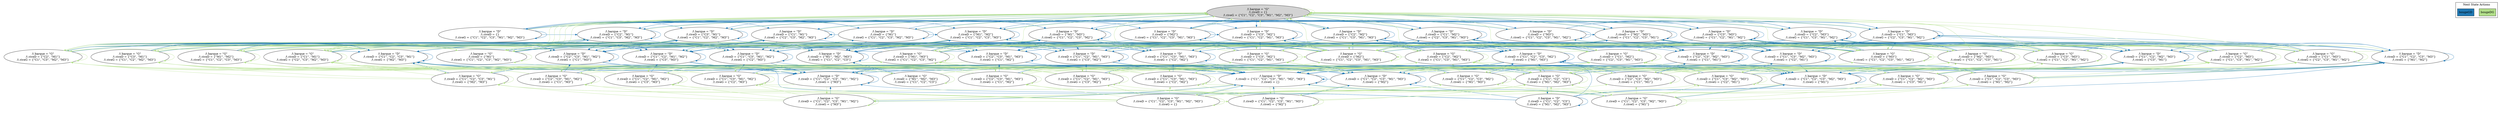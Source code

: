 strict digraph DiskGraph {
edge [colorscheme="paired12"]
nodesep=0.35;
subgraph cluster_graph {
color="white";
1812451801593683601 [label="/\\ barque = \"G\"\n/\\ riveD = {}\n/\\ riveG = {\"C1\", \"C2\", \"C3\", \"M1\", \"M2\", \"M3\"}",style = filled]
1812451801593683601 -> 5195412848097885303 [label="",color="2",fontcolor="2"];
5195412848097885303 [label="/\\ barque = \"D\"\n/\\ riveD = {}\n/\\ riveG = {\"C1\", \"C2\", \"C3\", \"M1\", \"M2\", \"M3\"}"];
1812451801593683601 -> 1812451801593683601 [label="",color="3",fontcolor="3"];
1812451801593683601 -> 812637127937043415 [label="",color="2",fontcolor="2"];
812637127937043415 [label="/\\ barque = \"D\"\n/\\ riveD = {\"M1\"}\n/\\ riveG = {\"C1\", \"C2\", \"C3\", \"M2\", \"M3\"}"];
1812451801593683601 -> -3560239528582598398 [label="",color="2",fontcolor="2"];
-3560239528582598398 [label="/\\ barque = \"D\"\n/\\ riveD = {\"M2\"}\n/\\ riveG = {\"C1\", \"C2\", \"C3\", \"M1\", \"M3\"}"];
1812451801593683601 -> -5456901816222444617 [label="",color="2",fontcolor="2"];
-5456901816222444617 [label="/\\ barque = \"D\"\n/\\ riveD = {\"M3\"}\n/\\ riveG = {\"C1\", \"C2\", \"C3\", \"M1\", \"M2\"}"];
1812451801593683601 -> 2079539568217136078 [label="",color="2",fontcolor="2"];
2079539568217136078 [label="/\\ barque = \"D\"\n/\\ riveD = {\"C1\", \"M1\"}\n/\\ riveG = {\"C2\", \"C3\", \"M2\", \"M3\"}"];
1812451801593683601 -> -7659224670922747700 [label="",color="2",fontcolor="2"];
-7659224670922747700 [label="/\\ barque = \"D\"\n/\\ riveD = {\"C1\", \"M2\"}\n/\\ riveG = {\"C2\", \"C3\", \"M1\", \"M3\"}"];
1812451801593683601 -> 1619206099204403101 [label="",color="2",fontcolor="2"];
1619206099204403101 [label="/\\ barque = \"D\"\n/\\ riveD = {\"C1\", \"M3\"}\n/\\ riveG = {\"C2\", \"C3\", \"M1\", \"M2\"}"];
1812451801593683601 -> 8028431012519336006 [label="",color="2",fontcolor="2"];
8028431012519336006 [label="/\\ barque = \"D\"\n/\\ riveD = {\"C2\", \"M1\"}\n/\\ riveG = {\"C1\", \"C3\", \"M2\", \"M3\"}"];
1812451801593683601 -> -1872860836381355196 [label="",color="2",fontcolor="2"];
-1872860836381355196 [label="/\\ barque = \"D\"\n/\\ riveD = {\"C2\", \"M2\"}\n/\\ riveG = {\"C1\", \"C3\", \"M1\", \"M3\"}"];
1812451801593683601 -> 7335842754636491797 [label="",color="2",fontcolor="2"];
7335842754636491797 [label="/\\ barque = \"D\"\n/\\ riveD = {\"C2\", \"M3\"}\n/\\ riveG = {\"C1\", \"C3\", \"M1\", \"M2\"}"];
1812451801593683601 -> 8928681849783377675 [label="",color="2",fontcolor="2"];
8928681849783377675 [label="/\\ barque = \"D\"\n/\\ riveD = {\"C3\", \"M1\"}\n/\\ riveG = {\"C1\", \"C2\", \"M2\", \"M3\"}"];
1812451801593683601 -> -972221906409319415 [label="",color="2",fontcolor="2"];
-972221906409319415 [label="/\\ barque = \"D\"\n/\\ riveD = {\"C3\", \"M2\"}\n/\\ riveG = {\"C1\", \"C2\", \"M1\", \"M3\"}"];
1812451801593683601 -> 8164355080646699864 [label="",color="2",fontcolor="2"];
8164355080646699864 [label="/\\ barque = \"D\"\n/\\ riveD = {\"C3\", \"M3\"}\n/\\ riveG = {\"C1\", \"C2\", \"M1\", \"M2\"}"];
1812451801593683601 -> -7174095263934634524 [label="",color="2",fontcolor="2"];
-7174095263934634524 [label="/\\ barque = \"D\"\n/\\ riveD = {\"M1\", \"M2\"}\n/\\ riveG = {\"C1\", \"C2\", \"C3\", \"M3\"}"];
1812451801593683601 -> 2286732112597457589 [label="",color="2",fontcolor="2"];
2286732112597457589 [label="/\\ barque = \"D\"\n/\\ riveD = {\"M1\", \"M3\"}\n/\\ riveG = {\"C1\", \"C2\", \"C3\", \"M2\"}"];
1812451801593683601 -> -8013367853099975318 [label="",color="2",fontcolor="2"];
-8013367853099975318 [label="/\\ barque = \"D\"\n/\\ riveD = {\"M2\", \"M3\"}\n/\\ riveG = {\"C1\", \"C2\", \"C3\", \"M1\"}"];
812637127937043415 -> 812637127937043415 [label="",color="2",fontcolor="2"];
5195412848097885303 -> 5195412848097885303 [label="",color="2",fontcolor="2"];
5195412848097885303 -> 1812451801593683601 [label="",color="3",fontcolor="3"];
5195412848097885303 -> 812637127937043415 [label="",color="2",fontcolor="2"];
5195412848097885303 -> -3560239528582598398 [label="",color="2",fontcolor="2"];
5195412848097885303 -> -5456901816222444617 [label="",color="2",fontcolor="2"];
5195412848097885303 -> 2079539568217136078 [label="",color="2",fontcolor="2"];
5195412848097885303 -> -7659224670922747700 [label="",color="2",fontcolor="2"];
5195412848097885303 -> 1619206099204403101 [label="",color="2",fontcolor="2"];
812637127937043415 -> 6519486110847387953 [label="",color="3",fontcolor="3"];
6519486110847387953 [label="/\\ barque = \"G\"\n/\\ riveD = {\"M1\"}\n/\\ riveG = {\"C1\", \"C2\", \"C3\", \"M2\", \"M3\"}"];
812637127937043415 -> 2079539568217136078 [label="",color="2",fontcolor="2"];
812637127937043415 -> 8028431012519336006 [label="",color="2",fontcolor="2"];
812637127937043415 -> 8928681849783377675 [label="",color="2",fontcolor="2"];
812637127937043415 -> 1812451801593683601 [label="",color="3",fontcolor="3"];
812637127937043415 -> -7174095263934634524 [label="",color="2",fontcolor="2"];
812637127937043415 -> 2286732112597457589 [label="",color="2",fontcolor="2"];
812637127937043415 -> -8400162455336882115 [label="",color="2",fontcolor="2"];
-8400162455336882115 [label="/\\ barque = \"D\"\n/\\ riveD = {\"M1\", \"M2\", \"M3\"}\n/\\ riveG = {\"C1\", \"C2\", \"C3\"}"];
-3560239528582598398 -> -3560239528582598398 [label="",color="2",fontcolor="2"];
-3560239528582598398 -> -6941821396870081564 [label="",color="3",fontcolor="3"];
-6941821396870081564 [label="/\\ barque = \"G\"\n/\\ riveD = {\"M2\"}\n/\\ riveG = {\"C1\", \"C2\", \"C3\", \"M1\", \"M3\"}"];
-3560239528582598398 -> -7659224670922747700 [label="",color="2",fontcolor="2"];
-3560239528582598398 -> -1872860836381355196 [label="",color="2",fontcolor="2"];
-3560239528582598398 -> -972221906409319415 [label="",color="2",fontcolor="2"];
-3560239528582598398 -> -7174095263934634524 [label="",color="2",fontcolor="2"];
-3560239528582598398 -> 1812451801593683601 [label="",color="3",fontcolor="3"];
5195412848097885303 -> 8028431012519336006 [label="",color="2",fontcolor="2"];
-3560239528582598398 -> -8013367853099975318 [label="",color="2",fontcolor="2"];
5195412848097885303 -> -1872860836381355196 [label="",color="2",fontcolor="2"];
5195412848097885303 -> 7335842754636491797 [label="",color="2",fontcolor="2"];
5195412848097885303 -> 8928681849783377675 [label="",color="2",fontcolor="2"];
5195412848097885303 -> -972221906409319415 [label="",color="2",fontcolor="2"];
5195412848097885303 -> 8164355080646699864 [label="",color="2",fontcolor="2"];
-3560239528582598398 -> -8400162455336882115 [label="",color="2",fontcolor="2"];
-5456901816222444617 -> -5456901816222444617 [label="",color="2",fontcolor="2"];
-5456901816222444617 -> -1910652626383572655 [label="",color="3",fontcolor="3"];
-1910652626383572655 [label="/\\ barque = \"G\"\n/\\ riveD = {\"M3\"}\n/\\ riveG = {\"C1\", \"C2\", \"C3\", \"M1\", \"M2\"}"];
-5456901816222444617 -> 1619206099204403101 [label="",color="2",fontcolor="2"];
-5456901816222444617 -> 7335842754636491797 [label="",color="2",fontcolor="2"];
-5456901816222444617 -> 8164355080646699864 [label="",color="2",fontcolor="2"];
5195412848097885303 -> -7174095263934634524 [label="",color="2",fontcolor="2"];
-5456901816222444617 -> 2286732112597457589 [label="",color="2",fontcolor="2"];
5195412848097885303 -> 2286732112597457589 [label="",color="2",fontcolor="2"];
-5456901816222444617 -> -8013367853099975318 [label="",color="2",fontcolor="2"];
5195412848097885303 -> -8013367853099975318 [label="",color="2",fontcolor="2"];
-5456901816222444617 -> 1812451801593683601 [label="",color="3",fontcolor="3"];
2079539568217136078 -> 2079539568217136078 [label="",color="2",fontcolor="2"];
2079539568217136078 -> 5612273497841498408 [label="",color="3",fontcolor="3"];
5612273497841498408 [label="/\\ barque = \"G\"\n/\\ riveD = {\"C1\", \"M1\"}\n/\\ riveG = {\"C2\", \"C3\", \"M2\", \"M3\"}"];
2079539568217136078 -> 6519486110847387953 [label="",color="3",fontcolor="3"];
-5456901816222444617 -> -8400162455336882115 [label="",color="2",fontcolor="2"];
-7659224670922747700 -> -7659224670922747700 [label="",color="2",fontcolor="2"];
-7659224670922747700 -> -4284549942810234326 [label="",color="3",fontcolor="3"];
-4284549942810234326 [label="/\\ barque = \"G\"\n/\\ riveD = {\"C1\", \"M2\"}\n/\\ riveG = {\"C2\", \"C3\", \"M1\", \"M3\"}"];
2079539568217136078 -> 1812451801593683601 [label="",color="3",fontcolor="3"];
-7659224670922747700 -> -6941821396870081564 [label="",color="3",fontcolor="3"];
2079539568217136078 -> -5697615957082949813 [label="",color="2",fontcolor="2"];
-5697615957082949813 [label="/\\ barque = \"D\"\n/\\ riveD = {\"C1\", \"C2\", \"C3\", \"M1\"}\n/\\ riveG = {\"M2\", \"M3\"}"];
2079539568217136078 -> -188754916351336833 [label="",color="2",fontcolor="2"];
-188754916351336833 [label="/\\ barque = \"D\"\n/\\ riveD = {\"C1\", \"C2\", \"M1\", \"M2\"}\n/\\ riveG = {\"C3\", \"M3\"}"];
-7659224670922747700 -> 1812451801593683601 [label="",color="3",fontcolor="3"];
2079539568217136078 -> -3023871213361130089 [label="",color="2",fontcolor="2"];
-3023871213361130089 [label="/\\ barque = \"D\"\n/\\ riveD = {\"C1\", \"C2\", \"M1\", \"M3\"}\n/\\ riveG = {\"C3\", \"M2\"}"];
-7659224670922747700 -> -8651391469705341319 [label="",color="2",fontcolor="2"];
-8651391469705341319 [label="/\\ barque = \"D\"\n/\\ riveD = {\"C1\", \"C2\", \"C3\", \"M2\"}\n/\\ riveG = {\"M1\", \"M3\"}"];
2079539568217136078 -> -8810946204973082495 [label="",color="2",fontcolor="2"];
-8810946204973082495 [label="/\\ barque = \"D\"\n/\\ riveD = {\"C1\", \"C3\", \"M1\", \"M2\"}\n/\\ riveG = {\"C2\", \"M3\"}"];
-7659224670922747700 -> -188754916351336833 [label="",color="2",fontcolor="2"];
2079539568217136078 -> -5849790693327678615 [label="",color="2",fontcolor="2"];
-5849790693327678615 [label="/\\ barque = \"D\"\n/\\ riveD = {\"C1\", \"C3\", \"M1\", \"M3\"}\n/\\ riveG = {\"C2\", \"M2\"}"];
-7659224670922747700 -> -6712381487594827139 [label="",color="2",fontcolor="2"];
-6712381487594827139 [label="/\\ barque = \"D\"\n/\\ riveD = {\"C1\", \"C2\", \"M2\", \"M3\"}\n/\\ riveG = {\"C3\", \"M1\"}"];
-7659224670922747700 -> -8810946204973082495 [label="",color="2",fontcolor="2"];
-7659224670922747700 -> -2738039153747471229 [label="",color="2",fontcolor="2"];
-2738039153747471229 [label="/\\ barque = \"D\"\n/\\ riveD = {\"C1\", \"C3\", \"M2\", \"M3\"}\n/\\ riveG = {\"C2\", \"M1\"}"];
1619206099204403101 -> 1619206099204403101 [label="",color="2",fontcolor="2"];
1619206099204403101 -> 5135894012848541051 [label="",color="3",fontcolor="3"];
5135894012848541051 [label="/\\ barque = \"G\"\n/\\ riveD = {\"C1\", \"M3\"}\n/\\ riveG = {\"C2\", \"C3\", \"M1\", \"M2\"}"];
1619206099204403101 -> -1910652626383572655 [label="",color="3",fontcolor="3"];
8028431012519336006 -> 8028431012519336006 [label="",color="2",fontcolor="2"];
8028431012519336006 -> 4491346956918733472 [label="",color="3",fontcolor="3"];
4491346956918733472 [label="/\\ barque = \"G\"\n/\\ riveD = {\"C2\", \"M1\"}\n/\\ riveG = {\"C1\", \"C3\", \"M2\", \"M3\"}"];
8028431012519336006 -> 6519486110847387953 [label="",color="3",fontcolor="3"];
1619206099204403101 -> 1812451801593683601 [label="",color="3",fontcolor="3"];
1619206099204403101 -> -6009930506436616815 [label="",color="2",fontcolor="2"];
-6009930506436616815 [label="/\\ barque = \"D\"\n/\\ riveD = {\"C1\", \"C2\", \"C3\", \"M3\"}\n/\\ riveG = {\"M1\", \"M2\"}"];
8028431012519336006 -> -5697615957082949813 [label="",color="2",fontcolor="2"];
1619206099204403101 -> -3023871213361130089 [label="",color="2",fontcolor="2"];
8028431012519336006 -> -188754916351336833 [label="",color="2",fontcolor="2"];
8028431012519336006 -> -3023871213361130089 [label="",color="2",fontcolor="2"];
8028431012519336006 -> 1812451801593683601 [label="",color="3",fontcolor="3"];
1619206099204403101 -> -6712381487594827139 [label="",color="2",fontcolor="2"];
8028431012519336006 -> 4641336757201945172 [label="",color="2",fontcolor="2"];
4641336757201945172 [label="/\\ barque = \"D\"\n/\\ riveD = {\"C2\", \"C3\", \"M1\", \"M2\"}\n/\\ riveG = {\"C1\", \"M3\"}"];
1619206099204403101 -> -5849790693327678615 [label="",color="2",fontcolor="2"];
8028431012519336006 -> 7710499497204107708 [label="",color="2",fontcolor="2"];
7710499497204107708 [label="/\\ barque = \"D\"\n/\\ riveD = {\"C2\", \"C3\", \"M1\", \"M3\"}\n/\\ riveG = {\"C1\", \"M2\"}"];
1619206099204403101 -> -2738039153747471229 [label="",color="2",fontcolor="2"];
-1872860836381355196 -> -1872860836381355196 [label="",color="2",fontcolor="2"];
-1872860836381355196 -> -5243159980137090654 [label="",color="3",fontcolor="3"];
-5243159980137090654 [label="/\\ barque = \"G\"\n/\\ riveD = {\"C2\", \"M2\"}\n/\\ riveG = {\"C1\", \"C3\", \"M1\", \"M3\"}"];
7335842754636491797 -> 7335842754636491797 [label="",color="2",fontcolor="2"];
-1872860836381355196 -> -6941821396870081564 [label="",color="3",fontcolor="3"];
7335842754636491797 -> 3814805228313038579 [label="",color="3",fontcolor="3"];
3814805228313038579 [label="/\\ barque = \"G\"\n/\\ riveD = {\"C2\", \"M3\"}\n/\\ riveG = {\"C1\", \"C3\", \"M1\", \"M2\"}"];
7335842754636491797 -> -1910652626383572655 [label="",color="3",fontcolor="3"];
-1872860836381355196 -> -8651391469705341319 [label="",color="2",fontcolor="2"];
-1872860836381355196 -> -188754916351336833 [label="",color="2",fontcolor="2"];
7335842754636491797 -> -6009930506436616815 [label="",color="2",fontcolor="2"];
-1872860836381355196 -> -6712381487594827139 [label="",color="2",fontcolor="2"];
7335842754636491797 -> -3023871213361130089 [label="",color="2",fontcolor="2"];
-1872860836381355196 -> 1812451801593683601 [label="",color="3",fontcolor="3"];
7335842754636491797 -> -6712381487594827139 [label="",color="2",fontcolor="2"];
-1872860836381355196 -> 4641336757201945172 [label="",color="2",fontcolor="2"];
7335842754636491797 -> 1812451801593683601 [label="",color="3",fontcolor="3"];
7335842754636491797 -> 7710499497204107708 [label="",color="2",fontcolor="2"];
-1872860836381355196 -> 2292591480490544726 [label="",color="2",fontcolor="2"];
2292591480490544726 [label="/\\ barque = \"D\"\n/\\ riveD = {\"C2\", \"C3\", \"M2\", \"M3\"}\n/\\ riveG = {\"C1\", \"M1\"}"];
7335842754636491797 -> 2292591480490544726 [label="",color="2",fontcolor="2"];
8928681849783377675 -> 8928681849783377675 [label="",color="2",fontcolor="2"];
-972221906409319415 -> -972221906409319415 [label="",color="2",fontcolor="2"];
8928681849783377675 -> 3087151491825090029 [label="",color="3",fontcolor="3"];
3087151491825090029 [label="/\\ barque = \"G\"\n/\\ riveD = {\"C3\", \"M1\"}\n/\\ riveG = {\"C1\", \"C2\", \"M2\", \"M3\"}"];
-972221906409319415 -> -6647534699448928529 [label="",color="3",fontcolor="3"];
-6647534699448928529 [label="/\\ barque = \"G\"\n/\\ riveD = {\"C3\", \"M2\"}\n/\\ riveG = {\"C1\", \"C2\", \"M1\", \"M3\"}"];
-972221906409319415 -> -6941821396870081564 [label="",color="3",fontcolor="3"];
-972221906409319415 -> -8651391469705341319 [label="",color="2",fontcolor="2"];
-972221906409319415 -> -8810946204973082495 [label="",color="2",fontcolor="2"];
-972221906409319415 -> -2738039153747471229 [label="",color="2",fontcolor="2"];
-972221906409319415 -> 4641336757201945172 [label="",color="2",fontcolor="2"];
-972221906409319415 -> 2292591480490544726 [label="",color="2",fontcolor="2"];
-972221906409319415 -> 1812451801593683601 [label="",color="3",fontcolor="3"];
8164355080646699864 -> 8164355080646699864 [label="",color="2",fontcolor="2"];
8928681849783377675 -> 6519486110847387953 [label="",color="3",fontcolor="3"];
8928681849783377675 -> -5697615957082949813 [label="",color="2",fontcolor="2"];
8928681849783377675 -> -8810946204973082495 [label="",color="2",fontcolor="2"];
8928681849783377675 -> -5849790693327678615 [label="",color="2",fontcolor="2"];
8928681849783377675 -> 4641336757201945172 [label="",color="2",fontcolor="2"];
8164355080646699864 -> 2338303386422069694 [label="",color="3",fontcolor="3"];
2338303386422069694 [label="/\\ barque = \"G\"\n/\\ riveD = {\"C3\", \"M3\"}\n/\\ riveG = {\"C1\", \"C2\", \"M1\", \"M2\"}"];
8928681849783377675 -> 7710499497204107708 [label="",color="2",fontcolor="2"];
8928681849783377675 -> 1812451801593683601 [label="",color="3",fontcolor="3"];
8164355080646699864 -> -1910652626383572655 [label="",color="3",fontcolor="3"];
-7174095263934634524 -> -7174095263934634524 [label="",color="2",fontcolor="2"];
-7174095263934634524 -> -3652787200828848382 [label="",color="3",fontcolor="3"];
-3652787200828848382 [label="/\\ barque = \"G\"\n/\\ riveD = {\"M1\", \"M2\"}\n/\\ riveG = {\"C1\", \"C2\", \"C3\", \"M3\"}"];
8164355080646699864 -> -6009930506436616815 [label="",color="2",fontcolor="2"];
8164355080646699864 -> -5849790693327678615 [label="",color="2",fontcolor="2"];
-7174095263934634524 -> -6941821396870081564 [label="",color="3",fontcolor="3"];
-7174095263934634524 -> 6519486110847387953 [label="",color="3",fontcolor="3"];
-7174095263934634524 -> -8400162455336882115 [label="",color="2",fontcolor="2"];
-7174095263934634524 -> -188754916351336833 [label="",color="2",fontcolor="2"];
-7174095263934634524 -> -8810946204973082495 [label="",color="2",fontcolor="2"];
-7174095263934634524 -> 4641336757201945172 [label="",color="2",fontcolor="2"];
-7174095263934634524 -> 1812451801593683601 [label="",color="3",fontcolor="3"];
2286732112597457589 -> 2286732112597457589 [label="",color="2",fontcolor="2"];
2286732112597457589 -> 5657318859154421843 [label="",color="3",fontcolor="3"];
5657318859154421843 [label="/\\ barque = \"G\"\n/\\ riveD = {\"M1\", \"M3\"}\n/\\ riveG = {\"C1\", \"C2\", \"C3\", \"M2\"}"];
2286732112597457589 -> -1910652626383572655 [label="",color="3",fontcolor="3"];
2286732112597457589 -> -8400162455336882115 [label="",color="2",fontcolor="2"];
2286732112597457589 -> 6519486110847387953 [label="",color="3",fontcolor="3"];
2286732112597457589 -> -3023871213361130089 [label="",color="2",fontcolor="2"];
2286732112597457589 -> -5849790693327678615 [label="",color="2",fontcolor="2"];
2286732112597457589 -> 7710499497204107708 [label="",color="2",fontcolor="2"];
2286732112597457589 -> 1812451801593683601 [label="",color="3",fontcolor="3"];
8164355080646699864 -> -2738039153747471229 [label="",color="2",fontcolor="2"];
8164355080646699864 -> 7710499497204107708 [label="",color="2",fontcolor="2"];
-8013367853099975318 -> -8013367853099975318 [label="",color="2",fontcolor="2"];
8164355080646699864 -> 2292591480490544726 [label="",color="2",fontcolor="2"];
-8013367853099975318 -> -4470944827345920116 [label="",color="3",fontcolor="3"];
-4470944827345920116 [label="/\\ barque = \"G\"\n/\\ riveD = {\"M2\", \"M3\"}\n/\\ riveG = {\"C1\", \"C2\", \"C3\", \"M1\"}"];
8164355080646699864 -> 1812451801593683601 [label="",color="3",fontcolor="3"];
-8013367853099975318 -> -8400162455336882115 [label="",color="2",fontcolor="2"];
-8013367853099975318 -> -1910652626383572655 [label="",color="3",fontcolor="3"];
6519486110847387953 -> 812637127937043415 [label="",color="2",fontcolor="2"];
-8013367853099975318 -> -6941821396870081564 [label="",color="3",fontcolor="3"];
-8013367853099975318 -> -6712381487594827139 [label="",color="2",fontcolor="2"];
-8013367853099975318 -> -2738039153747471229 [label="",color="2",fontcolor="2"];
-8013367853099975318 -> 2292591480490544726 [label="",color="2",fontcolor="2"];
6519486110847387953 -> 6519486110847387953 [label="",color="3",fontcolor="3"];
-8013367853099975318 -> 1812451801593683601 [label="",color="3",fontcolor="3"];
6519486110847387953 -> 2079539568217136078 [label="",color="2",fontcolor="2"];
6519486110847387953 -> 8028431012519336006 [label="",color="2",fontcolor="2"];
-8400162455336882115 -> -8400162455336882115 [label="",color="2",fontcolor="2"];
6519486110847387953 -> 8928681849783377675 [label="",color="2",fontcolor="2"];
-8400162455336882115 -> -2714984504529808677 [label="",color="3",fontcolor="3"];
-2714984504529808677 [label="/\\ barque = \"G\"\n/\\ riveD = {\"M1\", \"M2\", \"M3\"}\n/\\ riveG = {\"C1\", \"C2\", \"C3\"}"];
6519486110847387953 -> 1812451801593683601 [label="",color="3",fontcolor="3"];
6519486110847387953 -> -7174095263934634524 [label="",color="2",fontcolor="2"];
-8400162455336882115 -> -4470944827345920116 [label="",color="3",fontcolor="3"];
6519486110847387953 -> 2286732112597457589 [label="",color="2",fontcolor="2"];
-8400162455336882115 -> 5657318859154421843 [label="",color="3",fontcolor="3"];
-8400162455336882115 -> -3652787200828848382 [label="",color="3",fontcolor="3"];
6519486110847387953 -> -8400162455336882115 [label="",color="2",fontcolor="2"];
-8400162455336882115 -> -1910652626383572655 [label="",color="3",fontcolor="3"];
-8400162455336882115 -> -6941821396870081564 [label="",color="3",fontcolor="3"];
-6941821396870081564 -> -3560239528582598398 [label="",color="2",fontcolor="2"];
-8400162455336882115 -> 6519486110847387953 [label="",color="3",fontcolor="3"];
-6941821396870081564 -> -6941821396870081564 [label="",color="3",fontcolor="3"];
-6941821396870081564 -> -7659224670922747700 [label="",color="2",fontcolor="2"];
-1910652626383572655 -> -5456901816222444617 [label="",color="2",fontcolor="2"];
-6941821396870081564 -> -1872860836381355196 [label="",color="2",fontcolor="2"];
-1910652626383572655 -> -1910652626383572655 [label="",color="3",fontcolor="3"];
-6941821396870081564 -> -972221906409319415 [label="",color="2",fontcolor="2"];
-1910652626383572655 -> 1619206099204403101 [label="",color="2",fontcolor="2"];
-6941821396870081564 -> -7174095263934634524 [label="",color="2",fontcolor="2"];
-1910652626383572655 -> 7335842754636491797 [label="",color="2",fontcolor="2"];
-6941821396870081564 -> 1812451801593683601 [label="",color="3",fontcolor="3"];
-1910652626383572655 -> 8164355080646699864 [label="",color="2",fontcolor="2"];
-6941821396870081564 -> -8013367853099975318 [label="",color="2",fontcolor="2"];
-1910652626383572655 -> 2286732112597457589 [label="",color="2",fontcolor="2"];
-1910652626383572655 -> -8013367853099975318 [label="",color="2",fontcolor="2"];
-1910652626383572655 -> 1812451801593683601 [label="",color="3",fontcolor="3"];
-6941821396870081564 -> -8400162455336882115 [label="",color="2",fontcolor="2"];
5612273497841498408 -> 2079539568217136078 [label="",color="2",fontcolor="2"];
-1910652626383572655 -> -8400162455336882115 [label="",color="2",fontcolor="2"];
-4284549942810234326 -> -7659224670922747700 [label="",color="2",fontcolor="2"];
-4284549942810234326 -> -4284549942810234326 [label="",color="3",fontcolor="3"];
-4284549942810234326 -> -6941821396870081564 [label="",color="3",fontcolor="3"];
-4284549942810234326 -> 1812451801593683601 [label="",color="3",fontcolor="3"];
-4284549942810234326 -> -8651391469705341319 [label="",color="2",fontcolor="2"];
-4284549942810234326 -> -188754916351336833 [label="",color="2",fontcolor="2"];
-4284549942810234326 -> -6712381487594827139 [label="",color="2",fontcolor="2"];
-4284549942810234326 -> -8810946204973082495 [label="",color="2",fontcolor="2"];
-4284549942810234326 -> -2738039153747471229 [label="",color="2",fontcolor="2"];
-5697615957082949813 -> -5697615957082949813 [label="",color="2",fontcolor="2"];
-5697615957082949813 -> -2175010730705365587 [label="",color="3",fontcolor="3"];
-2175010730705365587 [label="/\\ barque = \"G\"\n/\\ riveD = {\"C1\", \"C2\", \"C3\", \"M1\"}\n/\\ riveG = {\"M2\", \"M3\"}"];
-5697615957082949813 -> 109512502535578202 [label="",color="3",fontcolor="3"];
109512502535578202 [label="/\\ barque = \"G\"\n/\\ riveD = {\"C1\", \"C2\", \"C3\"}\n/\\ riveG = {\"M1\", \"M2\", \"M3\"}"];
-5697615957082949813 -> -8526632903517214715 [label="",color="2",fontcolor="2"];
-8526632903517214715 [label="/\\ barque = \"D\"\n/\\ riveD = {\"C1\", \"C2\", \"C3\", \"M1\", \"M2\"}\n/\\ riveG = {\"M3\"}"];
-5697615957082949813 -> -5976241504262729446 [label="",color="2",fontcolor="2"];
-5976241504262729446 [label="/\\ barque = \"D\"\n/\\ riveD = {\"C1\", \"C2\", \"C3\", \"M1\", \"M3\"}\n/\\ riveG = {\"M2\"}"];
-5697615957082949813 -> 3087151491825090029 [label="",color="3",fontcolor="3"];
-5697615957082949813 -> 4491346956918733472 [label="",color="3",fontcolor="3"];
-5697615957082949813 -> 5612273497841498408 [label="",color="3",fontcolor="3"];
-5697615957082949813 -> 4954795667552428000 [label="",color="2",fontcolor="2"];
4954795667552428000 [label="/\\ barque = \"D\"\n/\\ riveD = {\"C1\", \"C2\", \"C3\", \"M1\", \"M2\", \"M3\"}\n/\\ riveG = {}"];
-188754916351336833 -> -188754916351336833 [label="",color="2",fontcolor="2"];
-188754916351336833 -> -6025913755779924839 [label="",color="3",fontcolor="3"];
-6025913755779924839 [label="/\\ barque = \"G\"\n/\\ riveD = {\"C1\", \"C2\", \"M1\", \"M2\"}\n/\\ riveG = {\"C3\", \"M3\"}"];
-188754916351336833 -> -8526632903517214715 [label="",color="2",fontcolor="2"];
-188754916351336833 -> -3652787200828848382 [label="",color="3",fontcolor="3"];
-188754916351336833 -> -5243159980137090654 [label="",color="3",fontcolor="3"];
-188754916351336833 -> 4491346956918733472 [label="",color="3",fontcolor="3"];
-188754916351336833 -> -4284549942810234326 [label="",color="3",fontcolor="3"];
-188754916351336833 -> 5612273497841498408 [label="",color="3",fontcolor="3"];
-188754916351336833 -> 4954795667552428000 [label="",color="2",fontcolor="2"];
5612273497841498408 -> 5612273497841498408 [label="",color="3",fontcolor="3"];
-3023871213361130089 -> -3023871213361130089 [label="",color="2",fontcolor="2"];
5612273497841498408 -> 6519486110847387953 [label="",color="3",fontcolor="3"];
-3023871213361130089 -> -8703274321171613839 [label="",color="3",fontcolor="3"];
-8703274321171613839 [label="/\\ barque = \"G\"\n/\\ riveD = {\"C1\", \"C2\", \"M1\", \"M3\"}\n/\\ riveG = {\"C3\", \"M2\"}"];
5612273497841498408 -> 1812451801593683601 [label="",color="3",fontcolor="3"];
-3023871213361130089 -> -5976241504262729446 [label="",color="2",fontcolor="2"];
5612273497841498408 -> -5697615957082949813 [label="",color="2",fontcolor="2"];
-3023871213361130089 -> 5657318859154421843 [label="",color="3",fontcolor="3"];
5612273497841498408 -> -188754916351336833 [label="",color="2",fontcolor="2"];
-3023871213361130089 -> 3814805228313038579 [label="",color="3",fontcolor="3"];
5612273497841498408 -> -3023871213361130089 [label="",color="2",fontcolor="2"];
-3023871213361130089 -> 4491346956918733472 [label="",color="3",fontcolor="3"];
5612273497841498408 -> -8810946204973082495 [label="",color="2",fontcolor="2"];
-3023871213361130089 -> 5135894012848541051 [label="",color="3",fontcolor="3"];
5612273497841498408 -> -5849790693327678615 [label="",color="2",fontcolor="2"];
-3023871213361130089 -> 5612273497841498408 [label="",color="3",fontcolor="3"];
-3023871213361130089 -> 4954795667552428000 [label="",color="2",fontcolor="2"];
-8651391469705341319 -> -8651391469705341319 [label="",color="2",fontcolor="2"];
-8651391469705341319 -> -2968194923687070561 [label="",color="3",fontcolor="3"];
-2968194923687070561 [label="/\\ barque = \"G\"\n/\\ riveD = {\"C1\", \"C2\", \"C3\", \"M2\"}\n/\\ riveG = {\"M1\", \"M3\"}"];
-8810946204973082495 -> -8810946204973082495 [label="",color="2",fontcolor="2"];
-8651391469705341319 -> -8526632903517214715 [label="",color="2",fontcolor="2"];
-8651391469705341319 -> 109512502535578202 [label="",color="3",fontcolor="3"];
-8651391469705341319 -> -3411318649472168670 [label="",color="2",fontcolor="2"];
-3411318649472168670 [label="/\\ barque = \"D\"\n/\\ riveD = {\"C1\", \"C2\", \"C3\", \"M2\", \"M3\"}\n/\\ riveG = {\"M1\"}"];
-8651391469705341319 -> -6647534699448928529 [label="",color="3",fontcolor="3"];
-8810946204973082495 -> -3132266592916915609 [label="",color="3",fontcolor="3"];
-3132266592916915609 [label="/\\ barque = \"G\"\n/\\ riveD = {\"C1\", \"C3\", \"M1\", \"M2\"}\n/\\ riveG = {\"C2\", \"M3\"}"];
-8651391469705341319 -> -5243159980137090654 [label="",color="3",fontcolor="3"];
-8810946204973082495 -> -8526632903517214715 [label="",color="2",fontcolor="2"];
-8651391469705341319 -> -4284549942810234326 [label="",color="3",fontcolor="3"];
-8810946204973082495 -> -3652787200828848382 [label="",color="3",fontcolor="3"];
-8651391469705341319 -> 4954795667552428000 [label="",color="2",fontcolor="2"];
-8810946204973082495 -> -6647534699448928529 [label="",color="3",fontcolor="3"];
-8810946204973082495 -> 3087151491825090029 [label="",color="3",fontcolor="3"];
-5849790693327678615 -> -5849790693327678615 [label="",color="2",fontcolor="2"];
-8810946204973082495 -> 4954795667552428000 [label="",color="2",fontcolor="2"];
-5849790693327678615 -> -4625227345776241 [label="",color="3",fontcolor="3"];
-4625227345776241 [label="/\\ barque = \"G\"\n/\\ riveD = {\"C1\", \"C3\", \"M1\", \"M3\"}\n/\\ riveG = {\"C2\", \"M2\"}"];
-8810946204973082495 -> -4284549942810234326 [label="",color="3",fontcolor="3"];
-5849790693327678615 -> -5976241504262729446 [label="",color="2",fontcolor="2"];
-8810946204973082495 -> 5612273497841498408 [label="",color="3",fontcolor="3"];
-5849790693327678615 -> 5657318859154421843 [label="",color="3",fontcolor="3"];
-5849790693327678615 -> 2338303386422069694 [label="",color="3",fontcolor="3"];
-6712381487594827139 -> -6712381487594827139 [label="",color="2",fontcolor="2"];
-5849790693327678615 -> 3087151491825090029 [label="",color="3",fontcolor="3"];
-6712381487594827139 -> -871979089918070629 [label="",color="3",fontcolor="3"];
-871979089918070629 [label="/\\ barque = \"G\"\n/\\ riveD = {\"C1\", \"C2\", \"M2\", \"M3\"}\n/\\ riveG = {\"C3\", \"M1\"}"];
-5849790693327678615 -> 4954795667552428000 [label="",color="2",fontcolor="2"];
-6712381487594827139 -> -3411318649472168670 [label="",color="2",fontcolor="2"];
-5849790693327678615 -> 5135894012848541051 [label="",color="3",fontcolor="3"];
-6712381487594827139 -> -4470944827345920116 [label="",color="3",fontcolor="3"];
-5849790693327678615 -> 5612273497841498408 [label="",color="3",fontcolor="3"];
-6712381487594827139 -> 3814805228313038579 [label="",color="3",fontcolor="3"];
-6712381487594827139 -> -5243159980137090654 [label="",color="3",fontcolor="3"];
-2738039153747471229 -> -2738039153747471229 [label="",color="2",fontcolor="2"];
-6712381487594827139 -> 5135894012848541051 [label="",color="3",fontcolor="3"];
-2738039153747471229 -> -8413206928899393947 [label="",color="3",fontcolor="3"];
-8413206928899393947 [label="/\\ barque = \"G\"\n/\\ riveD = {\"C1\", \"C3\", \"M2\", \"M3\"}\n/\\ riveG = {\"C2\", \"M1\"}"];
-6712381487594827139 -> -4284549942810234326 [label="",color="3",fontcolor="3"];
-2738039153747471229 -> -3411318649472168670 [label="",color="2",fontcolor="2"];
-6712381487594827139 -> 4954795667552428000 [label="",color="2",fontcolor="2"];
-2738039153747471229 -> -4470944827345920116 [label="",color="3",fontcolor="3"];
-2738039153747471229 -> 2338303386422069694 [label="",color="3",fontcolor="3"];
5135894012848541051 -> 1619206099204403101 [label="",color="2",fontcolor="2"];
-2738039153747471229 -> -6647534699448928529 [label="",color="3",fontcolor="3"];
-2738039153747471229 -> 4954795667552428000 [label="",color="2",fontcolor="2"];
-2738039153747471229 -> 5135894012848541051 [label="",color="3",fontcolor="3"];
-2738039153747471229 -> -4284549942810234326 [label="",color="3",fontcolor="3"];
4491346956918733472 -> 8028431012519336006 [label="",color="2",fontcolor="2"];
5135894012848541051 -> 5135894012848541051 [label="",color="3",fontcolor="3"];
4491346956918733472 -> 4491346956918733472 [label="",color="3",fontcolor="3"];
5135894012848541051 -> -1910652626383572655 [label="",color="3",fontcolor="3"];
4491346956918733472 -> 6519486110847387953 [label="",color="3",fontcolor="3"];
5135894012848541051 -> 1812451801593683601 [label="",color="3",fontcolor="3"];
4491346956918733472 -> -5697615957082949813 [label="",color="2",fontcolor="2"];
5135894012848541051 -> -6009930506436616815 [label="",color="2",fontcolor="2"];
4491346956918733472 -> -188754916351336833 [label="",color="2",fontcolor="2"];
5135894012848541051 -> -3023871213361130089 [label="",color="2",fontcolor="2"];
4491346956918733472 -> -3023871213361130089 [label="",color="2",fontcolor="2"];
5135894012848541051 -> -6712381487594827139 [label="",color="2",fontcolor="2"];
4491346956918733472 -> 1812451801593683601 [label="",color="3",fontcolor="3"];
5135894012848541051 -> -5849790693327678615 [label="",color="2",fontcolor="2"];
4491346956918733472 -> 4641336757201945172 [label="",color="2",fontcolor="2"];
5135894012848541051 -> -2738039153747471229 [label="",color="2",fontcolor="2"];
4491346956918733472 -> 7710499497204107708 [label="",color="2",fontcolor="2"];
-6009930506436616815 -> -6009930506436616815 [label="",color="2",fontcolor="2"];
-6009930506436616815 -> -169237718103867529 [label="",color="3",fontcolor="3"];
-169237718103867529 [label="/\\ barque = \"G\"\n/\\ riveD = {\"C1\", \"C2\", \"C3\", \"M3\"}\n/\\ riveG = {\"M1\", \"M2\"}"];
-6009930506436616815 -> -5976241504262729446 [label="",color="2",fontcolor="2"];
-6009930506436616815 -> -3411318649472168670 [label="",color="2",fontcolor="2"];
-6009930506436616815 -> 109512502535578202 [label="",color="3",fontcolor="3"];
-6009930506436616815 -> 2338303386422069694 [label="",color="3",fontcolor="3"];
-6009930506436616815 -> 3814805228313038579 [label="",color="3",fontcolor="3"];
-6009930506436616815 -> 5135894012848541051 [label="",color="3",fontcolor="3"];
-6009930506436616815 -> 4954795667552428000 [label="",color="2",fontcolor="2"];
7710499497204107708 -> 7710499497204107708 [label="",color="2",fontcolor="2"];
7710499497204107708 -> 4197351872630106970 [label="",color="3",fontcolor="3"];
4197351872630106970 [label="/\\ barque = \"G\"\n/\\ riveD = {\"C2\", \"C3\", \"M1\", \"M3\"}\n/\\ riveG = {\"C1\", \"M2\"}"];
7710499497204107708 -> -5976241504262729446 [label="",color="2",fontcolor="2"];
7710499497204107708 -> 4954795667552428000 [label="",color="2",fontcolor="2"];
7710499497204107708 -> 5657318859154421843 [label="",color="3",fontcolor="3"];
7710499497204107708 -> 2338303386422069694 [label="",color="3",fontcolor="3"];
7710499497204107708 -> 3087151491825090029 [label="",color="3",fontcolor="3"];
7710499497204107708 -> 3814805228313038579 [label="",color="3",fontcolor="3"];
7710499497204107708 -> 4491346956918733472 [label="",color="3",fontcolor="3"];
4641336757201945172 -> 4641336757201945172 [label="",color="2",fontcolor="2"];
4641336757201945172 -> 1249634591965290674 [label="",color="3",fontcolor="3"];
1249634591965290674 [label="/\\ barque = \"G\"\n/\\ riveD = {\"C2\", \"C3\", \"M1\", \"M2\"}\n/\\ riveG = {\"C1\", \"M3\"}"];
-5243159980137090654 -> -1872860836381355196 [label="",color="2",fontcolor="2"];
4641336757201945172 -> -8526632903517214715 [label="",color="2",fontcolor="2"];
-5243159980137090654 -> -5243159980137090654 [label="",color="3",fontcolor="3"];
-5243159980137090654 -> -6941821396870081564 [label="",color="3",fontcolor="3"];
4641336757201945172 -> 4954795667552428000 [label="",color="2",fontcolor="2"];
-5243159980137090654 -> -8651391469705341319 [label="",color="2",fontcolor="2"];
4641336757201945172 -> -3652787200828848382 [label="",color="3",fontcolor="3"];
-5243159980137090654 -> -188754916351336833 [label="",color="2",fontcolor="2"];
4641336757201945172 -> -6647534699448928529 [label="",color="3",fontcolor="3"];
-5243159980137090654 -> -6712381487594827139 [label="",color="2",fontcolor="2"];
4641336757201945172 -> 3087151491825090029 [label="",color="3",fontcolor="3"];
-5243159980137090654 -> 1812451801593683601 [label="",color="3",fontcolor="3"];
4641336757201945172 -> -5243159980137090654 [label="",color="3",fontcolor="3"];
-5243159980137090654 -> 4641336757201945172 [label="",color="2",fontcolor="2"];
4641336757201945172 -> 4491346956918733472 [label="",color="3",fontcolor="3"];
-5243159980137090654 -> 2292591480490544726 [label="",color="2",fontcolor="2"];
3814805228313038579 -> 7335842754636491797 [label="",color="2",fontcolor="2"];
2292591480490544726 -> 2292591480490544726 [label="",color="2",fontcolor="2"];
3814805228313038579 -> 3814805228313038579 [label="",color="3",fontcolor="3"];
2292591480490544726 -> 5687524014090890416 [label="",color="3",fontcolor="3"];
5687524014090890416 [label="/\\ barque = \"G\"\n/\\ riveD = {\"C2\", \"C3\", \"M2\", \"M3\"}\n/\\ riveG = {\"C1\", \"M1\"}"];
3814805228313038579 -> -1910652626383572655 [label="",color="3",fontcolor="3"];
2292591480490544726 -> -3411318649472168670 [label="",color="2",fontcolor="2"];
3814805228313038579 -> -6009930506436616815 [label="",color="2",fontcolor="2"];
2292591480490544726 -> 4954795667552428000 [label="",color="2",fontcolor="2"];
3814805228313038579 -> -3023871213361130089 [label="",color="2",fontcolor="2"];
2292591480490544726 -> -4470944827345920116 [label="",color="3",fontcolor="3"];
3814805228313038579 -> -6712381487594827139 [label="",color="2",fontcolor="2"];
2292591480490544726 -> 2338303386422069694 [label="",color="3",fontcolor="3"];
3814805228313038579 -> 1812451801593683601 [label="",color="3",fontcolor="3"];
2292591480490544726 -> -6647534699448928529 [label="",color="3",fontcolor="3"];
3814805228313038579 -> 7710499497204107708 [label="",color="2",fontcolor="2"];
2292591480490544726 -> 3814805228313038579 [label="",color="3",fontcolor="3"];
3814805228313038579 -> 2292591480490544726 [label="",color="2",fontcolor="2"];
2292591480490544726 -> -5243159980137090654 [label="",color="3",fontcolor="3"];
3087151491825090029 -> 8928681849783377675 [label="",color="2",fontcolor="2"];
-6647534699448928529 -> -972221906409319415 [label="",color="2",fontcolor="2"];
3087151491825090029 -> 3087151491825090029 [label="",color="3",fontcolor="3"];
-6647534699448928529 -> -6647534699448928529 [label="",color="3",fontcolor="3"];
3087151491825090029 -> 6519486110847387953 [label="",color="3",fontcolor="3"];
-6647534699448928529 -> -6941821396870081564 [label="",color="3",fontcolor="3"];
3087151491825090029 -> -5697615957082949813 [label="",color="2",fontcolor="2"];
-6647534699448928529 -> -8651391469705341319 [label="",color="2",fontcolor="2"];
3087151491825090029 -> -8810946204973082495 [label="",color="2",fontcolor="2"];
-6647534699448928529 -> -8810946204973082495 [label="",color="2",fontcolor="2"];
-6647534699448928529 -> -2738039153747471229 [label="",color="2",fontcolor="2"];
-6647534699448928529 -> 4641336757201945172 [label="",color="2",fontcolor="2"];
-6647534699448928529 -> 2292591480490544726 [label="",color="2",fontcolor="2"];
-6647534699448928529 -> 1812451801593683601 [label="",color="3",fontcolor="3"];
3087151491825090029 -> -5849790693327678615 [label="",color="2",fontcolor="2"];
3087151491825090029 -> 4641336757201945172 [label="",color="2",fontcolor="2"];
2338303386422069694 -> 8164355080646699864 [label="",color="2",fontcolor="2"];
3087151491825090029 -> 7710499497204107708 [label="",color="2",fontcolor="2"];
2338303386422069694 -> 2338303386422069694 [label="",color="3",fontcolor="3"];
3087151491825090029 -> 1812451801593683601 [label="",color="3",fontcolor="3"];
2338303386422069694 -> -1910652626383572655 [label="",color="3",fontcolor="3"];
2338303386422069694 -> -6009930506436616815 [label="",color="2",fontcolor="2"];
2338303386422069694 -> -5849790693327678615 [label="",color="2",fontcolor="2"];
2338303386422069694 -> -2738039153747471229 [label="",color="2",fontcolor="2"];
2338303386422069694 -> 7710499497204107708 [label="",color="2",fontcolor="2"];
2338303386422069694 -> 2292591480490544726 [label="",color="2",fontcolor="2"];
2338303386422069694 -> 1812451801593683601 [label="",color="3",fontcolor="3"];
5657318859154421843 -> 2286732112597457589 [label="",color="2",fontcolor="2"];
5657318859154421843 -> 5657318859154421843 [label="",color="3",fontcolor="3"];
5657318859154421843 -> -1910652626383572655 [label="",color="3",fontcolor="3"];
5657318859154421843 -> -8400162455336882115 [label="",color="2",fontcolor="2"];
5657318859154421843 -> 6519486110847387953 [label="",color="3",fontcolor="3"];
5657318859154421843 -> -3023871213361130089 [label="",color="2",fontcolor="2"];
5657318859154421843 -> -5849790693327678615 [label="",color="2",fontcolor="2"];
5657318859154421843 -> 7710499497204107708 [label="",color="2",fontcolor="2"];
5657318859154421843 -> 1812451801593683601 [label="",color="3",fontcolor="3"];
-4470944827345920116 -> -8013367853099975318 [label="",color="2",fontcolor="2"];
-4470944827345920116 -> -4470944827345920116 [label="",color="3",fontcolor="3"];
-4470944827345920116 -> -8400162455336882115 [label="",color="2",fontcolor="2"];
-4470944827345920116 -> -1910652626383572655 [label="",color="3",fontcolor="3"];
-4470944827345920116 -> -6941821396870081564 [label="",color="3",fontcolor="3"];
-4470944827345920116 -> -6712381487594827139 [label="",color="2",fontcolor="2"];
-4470944827345920116 -> -2738039153747471229 [label="",color="2",fontcolor="2"];
-4470944827345920116 -> 2292591480490544726 [label="",color="2",fontcolor="2"];
-4470944827345920116 -> 1812451801593683601 [label="",color="3",fontcolor="3"];
-2714984504529808677 -> -8400162455336882115 [label="",color="2",fontcolor="2"];
-2714984504529808677 -> -2714984504529808677 [label="",color="3",fontcolor="3"];
-2714984504529808677 -> -4470944827345920116 [label="",color="3",fontcolor="3"];
-2714984504529808677 -> 5657318859154421843 [label="",color="3",fontcolor="3"];
-2714984504529808677 -> -3652787200828848382 [label="",color="3",fontcolor="3"];
-2714984504529808677 -> -1910652626383572655 [label="",color="3",fontcolor="3"];
-2714984504529808677 -> -6941821396870081564 [label="",color="3",fontcolor="3"];
-2714984504529808677 -> 6519486110847387953 [label="",color="3",fontcolor="3"];
-2175010730705365587 -> -5697615957082949813 [label="",color="2",fontcolor="2"];
-2175010730705365587 -> -2175010730705365587 [label="",color="3",fontcolor="3"];
-2175010730705365587 -> 109512502535578202 [label="",color="3",fontcolor="3"];
-2175010730705365587 -> -8526632903517214715 [label="",color="2",fontcolor="2"];
-2175010730705365587 -> -5976241504262729446 [label="",color="2",fontcolor="2"];
-2175010730705365587 -> 3087151491825090029 [label="",color="3",fontcolor="3"];
-2175010730705365587 -> 4491346956918733472 [label="",color="3",fontcolor="3"];
-2175010730705365587 -> 5612273497841498408 [label="",color="3",fontcolor="3"];
-2175010730705365587 -> 4954795667552428000 [label="",color="2",fontcolor="2"];
109512502535578202 -> 5817487643612872892 [label="",color="2",fontcolor="2"];
5817487643612872892 [label="/\\ barque = \"D\"\n/\\ riveD = {\"C1\", \"C2\", \"C3\"}\n/\\ riveG = {\"M1\", \"M2\", \"M3\"}"];
109512502535578202 -> 109512502535578202 [label="",color="3",fontcolor="3"];
109512502535578202 -> -5697615957082949813 [label="",color="2",fontcolor="2"];
109512502535578202 -> -8651391469705341319 [label="",color="2",fontcolor="2"];
109512502535578202 -> -6009930506436616815 [label="",color="2",fontcolor="2"];
109512502535578202 -> -8526632903517214715 [label="",color="2",fontcolor="2"];
109512502535578202 -> -5976241504262729446 [label="",color="2",fontcolor="2"];
109512502535578202 -> -3411318649472168670 [label="",color="2",fontcolor="2"];
-8526632903517214715 -> -8526632903517214715 [label="",color="2",fontcolor="2"];
-8526632903517214715 -> -2840188385259222301 [label="",color="3",fontcolor="3"];
-2840188385259222301 [label="/\\ barque = \"G\"\n/\\ riveD = {\"C1\", \"C2\", \"C3\", \"M1\", \"M2\"}\n/\\ riveG = {\"M3\"}"];
-8526632903517214715 -> 1249634591965290674 [label="",color="3",fontcolor="3"];
-8526632903517214715 -> -3132266592916915609 [label="",color="3",fontcolor="3"];
-8526632903517214715 -> -6025913755779924839 [label="",color="3",fontcolor="3"];
-8526632903517214715 -> -2968194923687070561 [label="",color="3",fontcolor="3"];
-8526632903517214715 -> -2175010730705365587 [label="",color="3",fontcolor="3"];
-8526632903517214715 -> 4954795667552428000 [label="",color="2",fontcolor="2"];
-8526632903517214715 -> 109512502535578202 [label="",color="3",fontcolor="3"];
-5976241504262729446 -> -5976241504262729446 [label="",color="2",fontcolor="2"];
-5976241504262729446 -> -275019498717400068 [label="",color="3",fontcolor="3"];
-275019498717400068 [label="/\\ barque = \"G\"\n/\\ riveD = {\"C1\", \"C2\", \"C3\", \"M1\", \"M3\"}\n/\\ riveG = {\"M2\"}"];
-5976241504262729446 -> 4197351872630106970 [label="",color="3",fontcolor="3"];
-5976241504262729446 -> -4625227345776241 [label="",color="3",fontcolor="3"];
-5976241504262729446 -> -8703274321171613839 [label="",color="3",fontcolor="3"];
-5976241504262729446 -> -169237718103867529 [label="",color="3",fontcolor="3"];
-5976241504262729446 -> 4954795667552428000 [label="",color="2",fontcolor="2"];
-5976241504262729446 -> -2175010730705365587 [label="",color="3",fontcolor="3"];
-3652787200828848382 -> -7174095263934634524 [label="",color="2",fontcolor="2"];
-5976241504262729446 -> 109512502535578202 [label="",color="3",fontcolor="3"];
-3652787200828848382 -> -3652787200828848382 [label="",color="3",fontcolor="3"];
4954795667552428000 -> 4954795667552428000 [label="",color="2",fontcolor="2"];
-3652787200828848382 -> -6941821396870081564 [label="",color="3",fontcolor="3"];
4954795667552428000 -> 1584201996498812166 [label="",color="3",fontcolor="3"];
1584201996498812166 [label="/\\ barque = \"G\"\n/\\ riveD = {\"C1\", \"C2\", \"C3\", \"M1\", \"M2\", \"M3\"}\n/\\ riveG = {}"];
-3652787200828848382 -> 6519486110847387953 [label="",color="3",fontcolor="3"];
4954795667552428000 -> -9109021754556796988 [label="",color="3",fontcolor="3"];
-9109021754556796988 [label="/\\ barque = \"G\"\n/\\ riveD = {\"C1\", \"C2\", \"C3\", \"M2\", \"M3\"}\n/\\ riveG = {\"M1\"}"];
-3652787200828848382 -> -8400162455336882115 [label="",color="2",fontcolor="2"];
4954795667552428000 -> -275019498717400068 [label="",color="3",fontcolor="3"];
-3652787200828848382 -> -188754916351336833 [label="",color="2",fontcolor="2"];
4954795667552428000 -> -2840188385259222301 [label="",color="3",fontcolor="3"];
-3652787200828848382 -> -8810946204973082495 [label="",color="2",fontcolor="2"];
4954795667552428000 -> 5687524014090890416 [label="",color="3",fontcolor="3"];
-3652787200828848382 -> 4641336757201945172 [label="",color="2",fontcolor="2"];
4954795667552428000 -> 4197351872630106970 [label="",color="3",fontcolor="3"];
4954795667552428000 -> 1249634591965290674 [label="",color="3",fontcolor="3"];
-3652787200828848382 -> 1812451801593683601 [label="",color="3",fontcolor="3"];
4954795667552428000 -> -8413206928899393947 [label="",color="3",fontcolor="3"];
4954795667552428000 -> -4625227345776241 [label="",color="3",fontcolor="3"];
-6025913755779924839 -> -188754916351336833 [label="",color="2",fontcolor="2"];
4954795667552428000 -> -3132266592916915609 [label="",color="3",fontcolor="3"];
-6025913755779924839 -> -6025913755779924839 [label="",color="3",fontcolor="3"];
4954795667552428000 -> -871979089918070629 [label="",color="3",fontcolor="3"];
-6025913755779924839 -> -8526632903517214715 [label="",color="2",fontcolor="2"];
4954795667552428000 -> -8703274321171613839 [label="",color="3",fontcolor="3"];
4954795667552428000 -> -6025913755779924839 [label="",color="3",fontcolor="3"];
-6025913755779924839 -> -3652787200828848382 [label="",color="3",fontcolor="3"];
4954795667552428000 -> -169237718103867529 [label="",color="3",fontcolor="3"];
-6025913755779924839 -> -5243159980137090654 [label="",color="3",fontcolor="3"];
4954795667552428000 -> -2968194923687070561 [label="",color="3",fontcolor="3"];
-6025913755779924839 -> 4491346956918733472 [label="",color="3",fontcolor="3"];
4954795667552428000 -> -2175010730705365587 [label="",color="3",fontcolor="3"];
-6025913755779924839 -> -4284549942810234326 [label="",color="3",fontcolor="3"];
-6025913755779924839 -> 5612273497841498408 [label="",color="3",fontcolor="3"];
-8703274321171613839 -> -3023871213361130089 [label="",color="2",fontcolor="2"];
-6025913755779924839 -> 4954795667552428000 [label="",color="2",fontcolor="2"];
-8703274321171613839 -> -8703274321171613839 [label="",color="3",fontcolor="3"];
-8703274321171613839 -> -5976241504262729446 [label="",color="2",fontcolor="2"];
-2968194923687070561 -> -8651391469705341319 [label="",color="2",fontcolor="2"];
-2968194923687070561 -> -2968194923687070561 [label="",color="3",fontcolor="3"];
-8703274321171613839 -> 5657318859154421843 [label="",color="3",fontcolor="3"];
-2968194923687070561 -> -8526632903517214715 [label="",color="2",fontcolor="2"];
-8703274321171613839 -> 3814805228313038579 [label="",color="3",fontcolor="3"];
-2968194923687070561 -> 109512502535578202 [label="",color="3",fontcolor="3"];
-8703274321171613839 -> 4491346956918733472 [label="",color="3",fontcolor="3"];
-2968194923687070561 -> -3411318649472168670 [label="",color="2",fontcolor="2"];
-8703274321171613839 -> 5135894012848541051 [label="",color="3",fontcolor="3"];
-2968194923687070561 -> -6647534699448928529 [label="",color="3",fontcolor="3"];
-8703274321171613839 -> 5612273497841498408 [label="",color="3",fontcolor="3"];
-2968194923687070561 -> -5243159980137090654 [label="",color="3",fontcolor="3"];
-8703274321171613839 -> 4954795667552428000 [label="",color="2",fontcolor="2"];
-2968194923687070561 -> -4284549942810234326 [label="",color="3",fontcolor="3"];
-2968194923687070561 -> 4954795667552428000 [label="",color="2",fontcolor="2"];
-3411318649472168670 -> -3411318649472168670 [label="",color="2",fontcolor="2"];
-3132266592916915609 -> -8810946204973082495 [label="",color="2",fontcolor="2"];
-3411318649472168670 -> -9109021754556796988 [label="",color="3",fontcolor="3"];
-3132266592916915609 -> -3132266592916915609 [label="",color="3",fontcolor="3"];
-3411318649472168670 -> 5687524014090890416 [label="",color="3",fontcolor="3"];
-3132266592916915609 -> -8526632903517214715 [label="",color="2",fontcolor="2"];
-3411318649472168670 -> -8413206928899393947 [label="",color="3",fontcolor="3"];
-3411318649472168670 -> -871979089918070629 [label="",color="3",fontcolor="3"];
-3132266592916915609 -> -3652787200828848382 [label="",color="3",fontcolor="3"];
-3411318649472168670 -> 4954795667552428000 [label="",color="2",fontcolor="2"];
-3132266592916915609 -> -6647534699448928529 [label="",color="3",fontcolor="3"];
-3411318649472168670 -> -169237718103867529 [label="",color="3",fontcolor="3"];
-3132266592916915609 -> 3087151491825090029 [label="",color="3",fontcolor="3"];
-3411318649472168670 -> -2968194923687070561 [label="",color="3",fontcolor="3"];
-3132266592916915609 -> 4954795667552428000 [label="",color="2",fontcolor="2"];
-3132266592916915609 -> -4284549942810234326 [label="",color="3",fontcolor="3"];
-3132266592916915609 -> 5612273497841498408 [label="",color="3",fontcolor="3"];
-3411318649472168670 -> 109512502535578202 [label="",color="3",fontcolor="3"];
-4625227345776241 -> -5849790693327678615 [label="",color="2",fontcolor="2"];
-871979089918070629 -> -6712381487594827139 [label="",color="2",fontcolor="2"];
-4625227345776241 -> -4625227345776241 [label="",color="3",fontcolor="3"];
-871979089918070629 -> -871979089918070629 [label="",color="3",fontcolor="3"];
-4625227345776241 -> -5976241504262729446 [label="",color="2",fontcolor="2"];
-871979089918070629 -> -3411318649472168670 [label="",color="2",fontcolor="2"];
-4625227345776241 -> 5657318859154421843 [label="",color="3",fontcolor="3"];
-871979089918070629 -> -4470944827345920116 [label="",color="3",fontcolor="3"];
-4625227345776241 -> 2338303386422069694 [label="",color="3",fontcolor="3"];
-871979089918070629 -> 3814805228313038579 [label="",color="3",fontcolor="3"];
-4625227345776241 -> 3087151491825090029 [label="",color="3",fontcolor="3"];
-871979089918070629 -> -5243159980137090654 [label="",color="3",fontcolor="3"];
-4625227345776241 -> 4954795667552428000 [label="",color="2",fontcolor="2"];
-871979089918070629 -> 5135894012848541051 [label="",color="3",fontcolor="3"];
-4625227345776241 -> 5135894012848541051 [label="",color="3",fontcolor="3"];
-871979089918070629 -> -4284549942810234326 [label="",color="3",fontcolor="3"];
-4625227345776241 -> 5612273497841498408 [label="",color="3",fontcolor="3"];
-871979089918070629 -> 4954795667552428000 [label="",color="2",fontcolor="2"];
-169237718103867529 -> -6009930506436616815 [label="",color="2",fontcolor="2"];
-8413206928899393947 -> -2738039153747471229 [label="",color="2",fontcolor="2"];
-169237718103867529 -> -169237718103867529 [label="",color="3",fontcolor="3"];
-8413206928899393947 -> -8413206928899393947 [label="",color="3",fontcolor="3"];
-169237718103867529 -> -5976241504262729446 [label="",color="2",fontcolor="2"];
-8413206928899393947 -> -3411318649472168670 [label="",color="2",fontcolor="2"];
-169237718103867529 -> -3411318649472168670 [label="",color="2",fontcolor="2"];
-169237718103867529 -> 109512502535578202 [label="",color="3",fontcolor="3"];
-8413206928899393947 -> -4470944827345920116 [label="",color="3",fontcolor="3"];
-169237718103867529 -> 2338303386422069694 [label="",color="3",fontcolor="3"];
-8413206928899393947 -> 2338303386422069694 [label="",color="3",fontcolor="3"];
-169237718103867529 -> 3814805228313038579 [label="",color="3",fontcolor="3"];
-8413206928899393947 -> -6647534699448928529 [label="",color="3",fontcolor="3"];
-169237718103867529 -> 5135894012848541051 [label="",color="3",fontcolor="3"];
-8413206928899393947 -> 4954795667552428000 [label="",color="2",fontcolor="2"];
-169237718103867529 -> 4954795667552428000 [label="",color="2",fontcolor="2"];
-8413206928899393947 -> 5135894012848541051 [label="",color="3",fontcolor="3"];
-8413206928899393947 -> -4284549942810234326 [label="",color="3",fontcolor="3"];
4197351872630106970 -> 7710499497204107708 [label="",color="2",fontcolor="2"];
4197351872630106970 -> 4197351872630106970 [label="",color="3",fontcolor="3"];
1249634591965290674 -> 4641336757201945172 [label="",color="2",fontcolor="2"];
4197351872630106970 -> -5976241504262729446 [label="",color="2",fontcolor="2"];
1249634591965290674 -> 1249634591965290674 [label="",color="3",fontcolor="3"];
1249634591965290674 -> -8526632903517214715 [label="",color="2",fontcolor="2"];
4197351872630106970 -> 4954795667552428000 [label="",color="2",fontcolor="2"];
4197351872630106970 -> 5657318859154421843 [label="",color="3",fontcolor="3"];
1249634591965290674 -> 4954795667552428000 [label="",color="2",fontcolor="2"];
4197351872630106970 -> 2338303386422069694 [label="",color="3",fontcolor="3"];
1249634591965290674 -> -3652787200828848382 [label="",color="3",fontcolor="3"];
4197351872630106970 -> 3087151491825090029 [label="",color="3",fontcolor="3"];
1249634591965290674 -> -6647534699448928529 [label="",color="3",fontcolor="3"];
4197351872630106970 -> 3814805228313038579 [label="",color="3",fontcolor="3"];
1249634591965290674 -> 3087151491825090029 [label="",color="3",fontcolor="3"];
4197351872630106970 -> 4491346956918733472 [label="",color="3",fontcolor="3"];
1249634591965290674 -> -5243159980137090654 [label="",color="3",fontcolor="3"];
1249634591965290674 -> 4491346956918733472 [label="",color="3",fontcolor="3"];
5687524014090890416 -> 2292591480490544726 [label="",color="2",fontcolor="2"];
5687524014090890416 -> 5687524014090890416 [label="",color="3",fontcolor="3"];
5817487643612872892 -> 5817487643612872892 [label="",color="2",fontcolor="2"];
5687524014090890416 -> -3411318649472168670 [label="",color="2",fontcolor="2"];
5817487643612872892 -> 109512502535578202 [label="",color="3",fontcolor="3"];
5687524014090890416 -> 4954795667552428000 [label="",color="2",fontcolor="2"];
5817487643612872892 -> -5697615957082949813 [label="",color="2",fontcolor="2"];
5687524014090890416 -> -4470944827345920116 [label="",color="3",fontcolor="3"];
5817487643612872892 -> -8651391469705341319 [label="",color="2",fontcolor="2"];
5687524014090890416 -> 2338303386422069694 [label="",color="3",fontcolor="3"];
5817487643612872892 -> -6009930506436616815 [label="",color="2",fontcolor="2"];
5687524014090890416 -> -6647534699448928529 [label="",color="3",fontcolor="3"];
5687524014090890416 -> 3814805228313038579 [label="",color="3",fontcolor="3"];
5817487643612872892 -> -8526632903517214715 [label="",color="2",fontcolor="2"];
5687524014090890416 -> -5243159980137090654 [label="",color="3",fontcolor="3"];
5817487643612872892 -> -5976241504262729446 [label="",color="2",fontcolor="2"];
5817487643612872892 -> -3411318649472168670 [label="",color="2",fontcolor="2"];
-2840188385259222301 -> -8526632903517214715 [label="",color="2",fontcolor="2"];
-2840188385259222301 -> -2840188385259222301 [label="",color="3",fontcolor="3"];
-275019498717400068 -> -5976241504262729446 [label="",color="2",fontcolor="2"];
-2840188385259222301 -> 1249634591965290674 [label="",color="3",fontcolor="3"];
-275019498717400068 -> -275019498717400068 [label="",color="3",fontcolor="3"];
-2840188385259222301 -> -3132266592916915609 [label="",color="3",fontcolor="3"];
-275019498717400068 -> 4197351872630106970 [label="",color="3",fontcolor="3"];
-2840188385259222301 -> -6025913755779924839 [label="",color="3",fontcolor="3"];
-275019498717400068 -> -4625227345776241 [label="",color="3",fontcolor="3"];
-2840188385259222301 -> -2968194923687070561 [label="",color="3",fontcolor="3"];
-275019498717400068 -> -8703274321171613839 [label="",color="3",fontcolor="3"];
-2840188385259222301 -> -2175010730705365587 [label="",color="3",fontcolor="3"];
-275019498717400068 -> -169237718103867529 [label="",color="3",fontcolor="3"];
-2840188385259222301 -> 4954795667552428000 [label="",color="2",fontcolor="2"];
-275019498717400068 -> 4954795667552428000 [label="",color="2",fontcolor="2"];
-275019498717400068 -> -2175010730705365587 [label="",color="3",fontcolor="3"];
-2840188385259222301 -> 109512502535578202 [label="",color="3",fontcolor="3"];
-275019498717400068 -> 109512502535578202 [label="",color="3",fontcolor="3"];
1584201996498812166 -> 4954795667552428000 [label="",color="2",fontcolor="2"];
1584201996498812166 -> 1584201996498812166 [label="",color="3",fontcolor="3"];
-9109021754556796988 -> -3411318649472168670 [label="",color="2",fontcolor="2"];
-9109021754556796988 -> -9109021754556796988 [label="",color="3",fontcolor="3"];
1584201996498812166 -> -9109021754556796988 [label="",color="3",fontcolor="3"];
1584201996498812166 -> -275019498717400068 [label="",color="3",fontcolor="3"];
1584201996498812166 -> -2840188385259222301 [label="",color="3",fontcolor="3"];
1584201996498812166 -> 5687524014090890416 [label="",color="3",fontcolor="3"];
1584201996498812166 -> 4197351872630106970 [label="",color="3",fontcolor="3"];
1584201996498812166 -> 1249634591965290674 [label="",color="3",fontcolor="3"];
1584201996498812166 -> -8413206928899393947 [label="",color="3",fontcolor="3"];
1584201996498812166 -> -4625227345776241 [label="",color="3",fontcolor="3"];
1584201996498812166 -> -3132266592916915609 [label="",color="3",fontcolor="3"];
1584201996498812166 -> -871979089918070629 [label="",color="3",fontcolor="3"];
1584201996498812166 -> -8703274321171613839 [label="",color="3",fontcolor="3"];
1584201996498812166 -> -6025913755779924839 [label="",color="3",fontcolor="3"];
1584201996498812166 -> -169237718103867529 [label="",color="3",fontcolor="3"];
1584201996498812166 -> -2968194923687070561 [label="",color="3",fontcolor="3"];
1584201996498812166 -> -2175010730705365587 [label="",color="3",fontcolor="3"];
-9109021754556796988 -> 5687524014090890416 [label="",color="3",fontcolor="3"];
-9109021754556796988 -> -8413206928899393947 [label="",color="3",fontcolor="3"];
-9109021754556796988 -> -871979089918070629 [label="",color="3",fontcolor="3"];
-9109021754556796988 -> 4954795667552428000 [label="",color="2",fontcolor="2"];
-9109021754556796988 -> -169237718103867529 [label="",color="3",fontcolor="3"];
-9109021754556796988 -> -2968194923687070561 [label="",color="3",fontcolor="3"];
-9109021754556796988 -> 109512502535578202 [label="",color="3",fontcolor="3"];
{rank = same; 1812451801593683601;}
{rank = same; 812637127937043415;1619206099204403101;5195412848097885303;-1872860836381355196;8928681849783377675;8028431012519336006;-972221906409319415;-5456901816222444617;2286732112597457589;-3560239528582598398;-8013367853099975318;-7174095263934634524;-7659224670922747700;2079539568217136078;7335842754636491797;8164355080646699864;}
{rank = same; 2338303386422069694;3814805228313038579;-8400162455336882115;-4284549942810234326;-4470944827345920116;-6009930506436616815;5657318859154421843;-1910652626383572655;4491346956918733472;3087151491825090029;-8651391469705341319;7710499497204107708;-8810946204973082495;-2738039153747471229;-5697615957082949813;5612273497841498408;-3652787200828848382;-3023871213361130089;-6941821396870081564;4641336757201945172;2292591480490544726;-5849790693327678615;-6647534699448928529;-5243159980137090654;-188754916351336833;-6712381487594827139;6519486110847387953;5135894012848541051;}
{rank = same; -3411318649472168670;-6025913755779924839;-2968194923687070561;-871979089918070629;109512502535578202;-4625227345776241;1249634591965290674;5687524014090890416;-8526632903517214715;-5976241504262729446;4954795667552428000;-8703274321171613839;-169237718103867529;-2175010730705365587;-2714984504529808677;-3132266592916915609;-8413206928899393947;4197351872630106970;}
{rank = same; 5817487643612872892;-9109021754556796988;1584201996498812166;-2840188385259222301;-275019498717400068;}
}
subgraph cluster_legend {graph[style=bold];label = "Next State Actions" style="solid"
node [ labeljust="l",colorscheme="paired12",style=filled,shape=record ]
bougeDG [label="bougeDG",fillcolor=3]
bougeGD [label="bougeGD",fillcolor=2]
}}